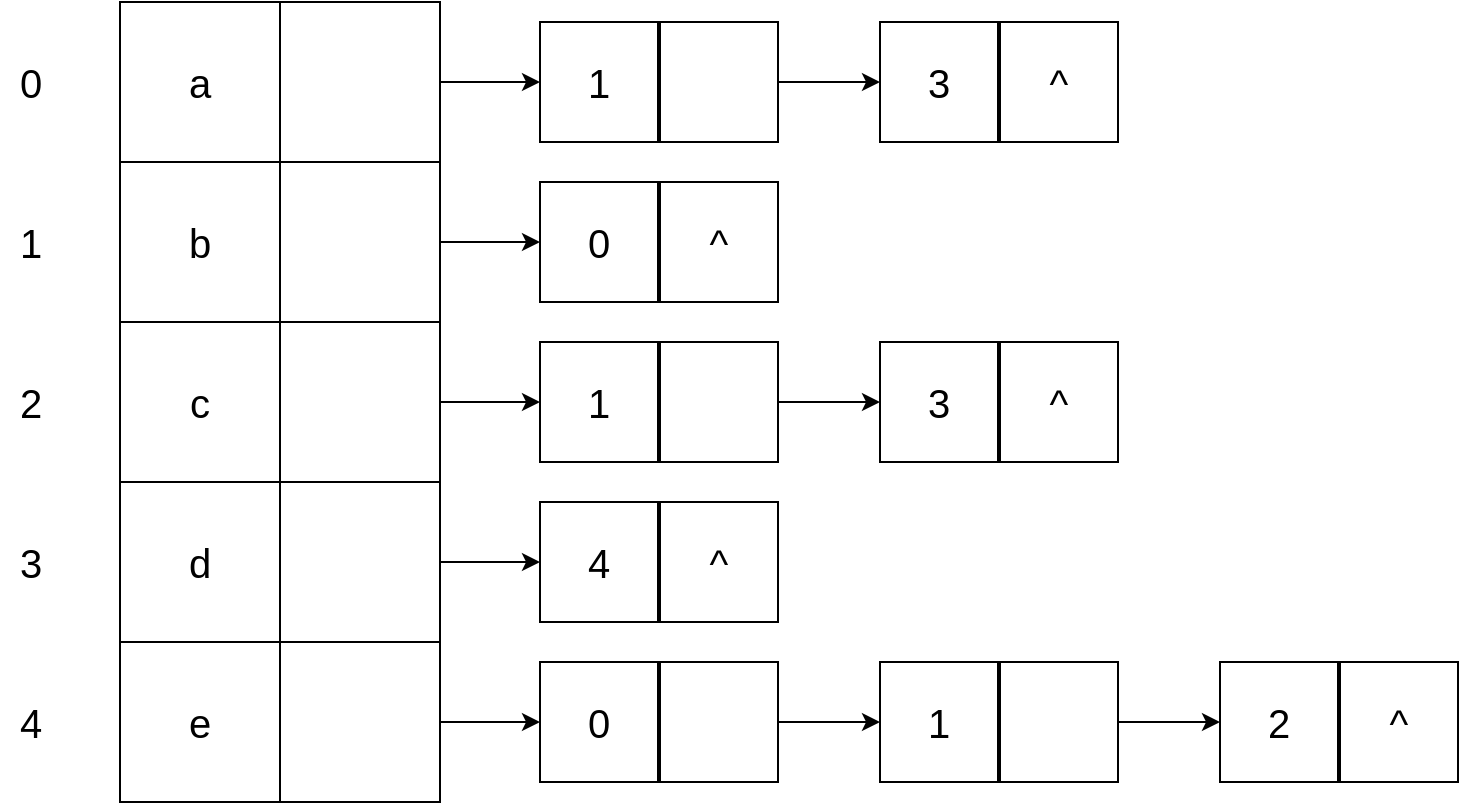 <mxfile>
    <diagram id="fvpNTSLE3v3FUgTHyEfr" name="Page-1">
        <mxGraphModel dx="554" dy="867" grid="1" gridSize="10" guides="1" tooltips="1" connect="1" arrows="1" fold="1" page="1" pageScale="1" pageWidth="850" pageHeight="1100" math="0" shadow="0">
            <root>
                <mxCell id="0"/>
                <mxCell id="1" parent="0"/>
                <mxCell id="4" value="" style="group;fontSize=20;" vertex="1" connectable="0" parent="1">
                    <mxGeometry x="100" y="140" width="160" height="80" as="geometry"/>
                </mxCell>
                <mxCell id="2" value="a" style="whiteSpace=wrap;html=1;aspect=fixed;movable=1;resizable=1;rotatable=1;deletable=1;editable=1;connectable=1;fontSize=20;" vertex="1" parent="4">
                    <mxGeometry width="80" height="80" as="geometry"/>
                </mxCell>
                <mxCell id="3" value="" style="whiteSpace=wrap;html=1;aspect=fixed;movable=1;resizable=1;rotatable=1;deletable=1;editable=1;connectable=1;fontSize=20;" vertex="1" parent="4">
                    <mxGeometry x="80" width="80" height="80" as="geometry"/>
                </mxCell>
                <mxCell id="5" value="" style="group;fontSize=20;" vertex="1" connectable="0" parent="1">
                    <mxGeometry x="100" y="220" width="160" height="80" as="geometry"/>
                </mxCell>
                <mxCell id="6" value="b" style="whiteSpace=wrap;html=1;aspect=fixed;movable=1;resizable=1;rotatable=1;deletable=1;editable=1;connectable=1;fontSize=20;" vertex="1" parent="5">
                    <mxGeometry width="80" height="80" as="geometry"/>
                </mxCell>
                <mxCell id="7" value="" style="whiteSpace=wrap;html=1;aspect=fixed;movable=1;resizable=1;rotatable=1;deletable=1;editable=1;connectable=1;fontSize=20;" vertex="1" parent="5">
                    <mxGeometry x="80" width="80" height="80" as="geometry"/>
                </mxCell>
                <mxCell id="8" value="" style="group;fontSize=20;" vertex="1" connectable="0" parent="1">
                    <mxGeometry x="100" y="300" width="160" height="80" as="geometry"/>
                </mxCell>
                <mxCell id="9" value="c" style="whiteSpace=wrap;html=1;aspect=fixed;movable=1;resizable=1;rotatable=1;deletable=1;editable=1;connectable=1;fontSize=20;" vertex="1" parent="8">
                    <mxGeometry width="80" height="80" as="geometry"/>
                </mxCell>
                <mxCell id="10" value="" style="whiteSpace=wrap;html=1;aspect=fixed;movable=1;resizable=1;rotatable=1;deletable=1;editable=1;connectable=1;fontSize=20;" vertex="1" parent="8">
                    <mxGeometry x="80" width="80" height="80" as="geometry"/>
                </mxCell>
                <mxCell id="11" value="" style="group;fontSize=20;" vertex="1" connectable="0" parent="1">
                    <mxGeometry x="100" y="380" width="160" height="80" as="geometry"/>
                </mxCell>
                <mxCell id="12" value="d" style="whiteSpace=wrap;html=1;aspect=fixed;movable=1;resizable=1;rotatable=1;deletable=1;editable=1;connectable=1;fontSize=20;" vertex="1" parent="11">
                    <mxGeometry width="80" height="80" as="geometry"/>
                </mxCell>
                <mxCell id="13" value="" style="whiteSpace=wrap;html=1;aspect=fixed;movable=1;resizable=1;rotatable=1;deletable=1;editable=1;connectable=1;fontSize=20;" vertex="1" parent="11">
                    <mxGeometry x="80" width="80" height="80" as="geometry"/>
                </mxCell>
                <mxCell id="14" value="" style="group;fontSize=20;" vertex="1" connectable="0" parent="1">
                    <mxGeometry x="100" y="460" width="160" height="80" as="geometry"/>
                </mxCell>
                <mxCell id="15" value="e" style="whiteSpace=wrap;html=1;aspect=fixed;movable=1;resizable=1;rotatable=1;deletable=1;editable=1;connectable=1;fontSize=20;" vertex="1" parent="14">
                    <mxGeometry width="80" height="80" as="geometry"/>
                </mxCell>
                <mxCell id="16" value="" style="whiteSpace=wrap;html=1;aspect=fixed;movable=1;resizable=1;rotatable=1;deletable=1;editable=1;connectable=1;fontSize=20;" vertex="1" parent="14">
                    <mxGeometry x="80" width="80" height="80" as="geometry"/>
                </mxCell>
                <mxCell id="17" value="0" style="text;html=1;align=center;verticalAlign=middle;resizable=0;points=[];autosize=1;strokeColor=none;fillColor=none;fontSize=20;" vertex="1" parent="1">
                    <mxGeometry x="40" y="160" width="30" height="40" as="geometry"/>
                </mxCell>
                <mxCell id="18" value="1" style="text;html=1;align=center;verticalAlign=middle;resizable=0;points=[];autosize=1;strokeColor=none;fillColor=none;fontSize=20;" vertex="1" parent="1">
                    <mxGeometry x="40" y="240" width="30" height="40" as="geometry"/>
                </mxCell>
                <mxCell id="19" value="2" style="text;html=1;align=center;verticalAlign=middle;resizable=0;points=[];autosize=1;strokeColor=none;fillColor=none;fontSize=20;" vertex="1" parent="1">
                    <mxGeometry x="40" y="320" width="30" height="40" as="geometry"/>
                </mxCell>
                <mxCell id="20" value="3" style="text;html=1;align=center;verticalAlign=middle;resizable=0;points=[];autosize=1;strokeColor=none;fillColor=none;fontSize=20;" vertex="1" parent="1">
                    <mxGeometry x="40" y="400" width="30" height="40" as="geometry"/>
                </mxCell>
                <mxCell id="21" value="4" style="text;html=1;align=center;verticalAlign=middle;resizable=0;points=[];autosize=1;strokeColor=none;fillColor=none;fontSize=20;" vertex="1" parent="1">
                    <mxGeometry x="40" y="480" width="30" height="40" as="geometry"/>
                </mxCell>
                <mxCell id="42" value="" style="group;fontSize=20;" vertex="1" connectable="0" parent="1">
                    <mxGeometry x="310" y="150" width="119" height="60" as="geometry"/>
                </mxCell>
                <mxCell id="39" value="1" style="whiteSpace=wrap;html=1;aspect=fixed;movable=1;resizable=1;rotatable=1;deletable=1;editable=1;connectable=1;fontSize=20;" vertex="1" parent="42">
                    <mxGeometry width="59" height="60" as="geometry"/>
                </mxCell>
                <mxCell id="40" value="" style="whiteSpace=wrap;html=1;aspect=fixed;movable=1;resizable=1;rotatable=1;deletable=1;editable=1;connectable=1;fontSize=20;" vertex="1" parent="42">
                    <mxGeometry x="60" width="59" height="60" as="geometry"/>
                </mxCell>
                <mxCell id="43" value="" style="group;fontSize=20;" vertex="1" connectable="0" parent="1">
                    <mxGeometry x="480" y="150" width="119" height="60" as="geometry"/>
                </mxCell>
                <mxCell id="44" value="3" style="whiteSpace=wrap;html=1;aspect=fixed;movable=1;resizable=1;rotatable=1;deletable=1;editable=1;connectable=1;fontSize=20;" vertex="1" parent="43">
                    <mxGeometry width="59" height="60" as="geometry"/>
                </mxCell>
                <mxCell id="45" value="^" style="whiteSpace=wrap;html=1;aspect=fixed;movable=1;resizable=1;rotatable=1;deletable=1;editable=1;connectable=1;fontSize=20;" vertex="1" parent="43">
                    <mxGeometry x="60" width="59" height="60" as="geometry"/>
                </mxCell>
                <mxCell id="46" style="edgeStyle=none;html=1;exitX=1;exitY=0.5;exitDx=0;exitDy=0;entryX=0;entryY=0.5;entryDx=0;entryDy=0;fontSize=20;" edge="1" parent="1" source="3" target="39">
                    <mxGeometry relative="1" as="geometry"/>
                </mxCell>
                <mxCell id="47" style="edgeStyle=none;html=1;exitX=1;exitY=0.5;exitDx=0;exitDy=0;entryX=0;entryY=0.5;entryDx=0;entryDy=0;fontSize=20;" edge="1" parent="1" source="40" target="44">
                    <mxGeometry relative="1" as="geometry"/>
                </mxCell>
                <mxCell id="48" value="" style="group;fontSize=20;" vertex="1" connectable="0" parent="1">
                    <mxGeometry x="310" y="230" width="119" height="60" as="geometry"/>
                </mxCell>
                <mxCell id="49" value="0" style="whiteSpace=wrap;html=1;aspect=fixed;movable=1;resizable=1;rotatable=1;deletable=1;editable=1;connectable=1;fontSize=20;" vertex="1" parent="48">
                    <mxGeometry width="59" height="60" as="geometry"/>
                </mxCell>
                <mxCell id="50" value="^" style="whiteSpace=wrap;html=1;aspect=fixed;movable=1;resizable=1;rotatable=1;deletable=1;editable=1;connectable=1;fontSize=20;" vertex="1" parent="48">
                    <mxGeometry x="60" width="59" height="60" as="geometry"/>
                </mxCell>
                <mxCell id="51" style="edgeStyle=none;html=1;exitX=1;exitY=0.5;exitDx=0;exitDy=0;fontSize=20;" edge="1" parent="1" source="7" target="49">
                    <mxGeometry relative="1" as="geometry"/>
                </mxCell>
                <mxCell id="52" value="" style="group;fontSize=20;" vertex="1" connectable="0" parent="1">
                    <mxGeometry x="480" y="310" width="119" height="60" as="geometry"/>
                </mxCell>
                <mxCell id="53" value="3" style="whiteSpace=wrap;html=1;aspect=fixed;movable=1;resizable=1;rotatable=1;deletable=1;editable=1;connectable=1;fontSize=20;" vertex="1" parent="52">
                    <mxGeometry width="59" height="60" as="geometry"/>
                </mxCell>
                <mxCell id="54" value="^" style="whiteSpace=wrap;html=1;aspect=fixed;movable=1;resizable=1;rotatable=1;deletable=1;editable=1;connectable=1;fontSize=20;" vertex="1" parent="52">
                    <mxGeometry x="60" width="59" height="60" as="geometry"/>
                </mxCell>
                <mxCell id="55" value="" style="group;fontSize=20;" vertex="1" connectable="0" parent="1">
                    <mxGeometry x="310" y="310" width="119" height="60" as="geometry"/>
                </mxCell>
                <mxCell id="56" value="1" style="whiteSpace=wrap;html=1;aspect=fixed;movable=1;resizable=1;rotatable=1;deletable=1;editable=1;connectable=1;fontSize=20;" vertex="1" parent="55">
                    <mxGeometry width="59" height="60" as="geometry"/>
                </mxCell>
                <mxCell id="57" value="" style="whiteSpace=wrap;html=1;aspect=fixed;movable=1;resizable=1;rotatable=1;deletable=1;editable=1;connectable=1;fontSize=20;" vertex="1" parent="55">
                    <mxGeometry x="60" width="59" height="60" as="geometry"/>
                </mxCell>
                <mxCell id="58" style="edgeStyle=none;html=1;exitX=1;exitY=0.5;exitDx=0;exitDy=0;entryX=0;entryY=0.5;entryDx=0;entryDy=0;fontSize=20;" edge="1" parent="1" source="10" target="56">
                    <mxGeometry relative="1" as="geometry"/>
                </mxCell>
                <mxCell id="59" style="edgeStyle=none;html=1;exitX=1;exitY=0.5;exitDx=0;exitDy=0;entryX=0;entryY=0.5;entryDx=0;entryDy=0;fontSize=20;" edge="1" parent="1" source="57" target="53">
                    <mxGeometry relative="1" as="geometry"/>
                </mxCell>
                <mxCell id="60" value="" style="group;fontSize=20;" vertex="1" connectable="0" parent="1">
                    <mxGeometry x="310" y="390" width="119" height="60" as="geometry"/>
                </mxCell>
                <mxCell id="61" value="4" style="whiteSpace=wrap;html=1;aspect=fixed;movable=1;resizable=1;rotatable=1;deletable=1;editable=1;connectable=1;fontSize=20;" vertex="1" parent="60">
                    <mxGeometry width="59" height="60" as="geometry"/>
                </mxCell>
                <mxCell id="62" value="^" style="whiteSpace=wrap;html=1;aspect=fixed;movable=1;resizable=1;rotatable=1;deletable=1;editable=1;connectable=1;fontSize=20;" vertex="1" parent="60">
                    <mxGeometry x="60" width="59" height="60" as="geometry"/>
                </mxCell>
                <mxCell id="67" style="edgeStyle=none;html=1;exitX=1;exitY=0.5;exitDx=0;exitDy=0;entryX=0;entryY=0.5;entryDx=0;entryDy=0;fontSize=20;" edge="1" parent="1" source="13" target="61">
                    <mxGeometry relative="1" as="geometry"/>
                </mxCell>
                <mxCell id="68" value="" style="group;fontSize=20;" vertex="1" connectable="0" parent="1">
                    <mxGeometry x="650" y="470" width="119" height="60" as="geometry"/>
                </mxCell>
                <mxCell id="69" value="2" style="whiteSpace=wrap;html=1;aspect=fixed;movable=1;resizable=1;rotatable=1;deletable=1;editable=1;connectable=1;fontSize=20;" vertex="1" parent="68">
                    <mxGeometry width="59" height="60" as="geometry"/>
                </mxCell>
                <mxCell id="70" value="^" style="whiteSpace=wrap;html=1;aspect=fixed;movable=1;resizable=1;rotatable=1;deletable=1;editable=1;connectable=1;fontSize=20;" vertex="1" parent="68">
                    <mxGeometry x="60" width="59" height="60" as="geometry"/>
                </mxCell>
                <mxCell id="71" value="" style="group;fontSize=20;" vertex="1" connectable="0" parent="1">
                    <mxGeometry x="480" y="470" width="119" height="60" as="geometry"/>
                </mxCell>
                <mxCell id="72" value="1" style="whiteSpace=wrap;html=1;aspect=fixed;movable=1;resizable=1;rotatable=1;deletable=1;editable=1;connectable=1;fontSize=20;" vertex="1" parent="71">
                    <mxGeometry width="59" height="60" as="geometry"/>
                </mxCell>
                <mxCell id="73" value="" style="whiteSpace=wrap;html=1;aspect=fixed;movable=1;resizable=1;rotatable=1;deletable=1;editable=1;connectable=1;fontSize=20;" vertex="1" parent="71">
                    <mxGeometry x="60" width="59" height="60" as="geometry"/>
                </mxCell>
                <mxCell id="74" value="" style="group;fontSize=20;" vertex="1" connectable="0" parent="1">
                    <mxGeometry x="310" y="470" width="119" height="60" as="geometry"/>
                </mxCell>
                <mxCell id="75" value="0" style="whiteSpace=wrap;html=1;aspect=fixed;movable=1;resizable=1;rotatable=1;deletable=1;editable=1;connectable=1;fontSize=20;" vertex="1" parent="74">
                    <mxGeometry width="59" height="60" as="geometry"/>
                </mxCell>
                <mxCell id="76" value="" style="whiteSpace=wrap;html=1;aspect=fixed;movable=1;resizable=1;rotatable=1;deletable=1;editable=1;connectable=1;fontSize=20;" vertex="1" parent="74">
                    <mxGeometry x="60" width="59" height="60" as="geometry"/>
                </mxCell>
                <mxCell id="77" style="edgeStyle=none;html=1;exitX=1;exitY=0.5;exitDx=0;exitDy=0;entryX=0;entryY=0.5;entryDx=0;entryDy=0;fontSize=20;" edge="1" parent="1" source="16" target="75">
                    <mxGeometry relative="1" as="geometry"/>
                </mxCell>
                <mxCell id="78" style="edgeStyle=none;html=1;exitX=1;exitY=0.5;exitDx=0;exitDy=0;entryX=0;entryY=0.5;entryDx=0;entryDy=0;fontSize=20;" edge="1" parent="1" source="76" target="72">
                    <mxGeometry relative="1" as="geometry"/>
                </mxCell>
                <mxCell id="79" style="edgeStyle=none;html=1;exitX=1;exitY=0.5;exitDx=0;exitDy=0;entryX=0;entryY=0.5;entryDx=0;entryDy=0;fontSize=20;" edge="1" parent="1" source="73" target="69">
                    <mxGeometry relative="1" as="geometry"/>
                </mxCell>
            </root>
        </mxGraphModel>
    </diagram>
</mxfile>